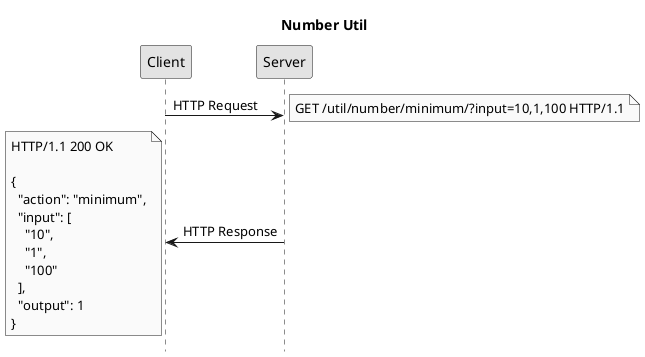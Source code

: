 @startuml
title Number Util
hide footbox
skinparam monochrome true

Client -> Server: HTTP Request
note right: GET /util/number/minimum/?input=10,1,100 HTTP/1.1
Server -> Client: HTTP Response
note left: HTTP/1.1 200 OK\n\n{\n  "action": "minimum",\n  "input": [\n    "10",\n    "1",\n    "100"\n  ],\n  "output": 1\n}
@enduml
